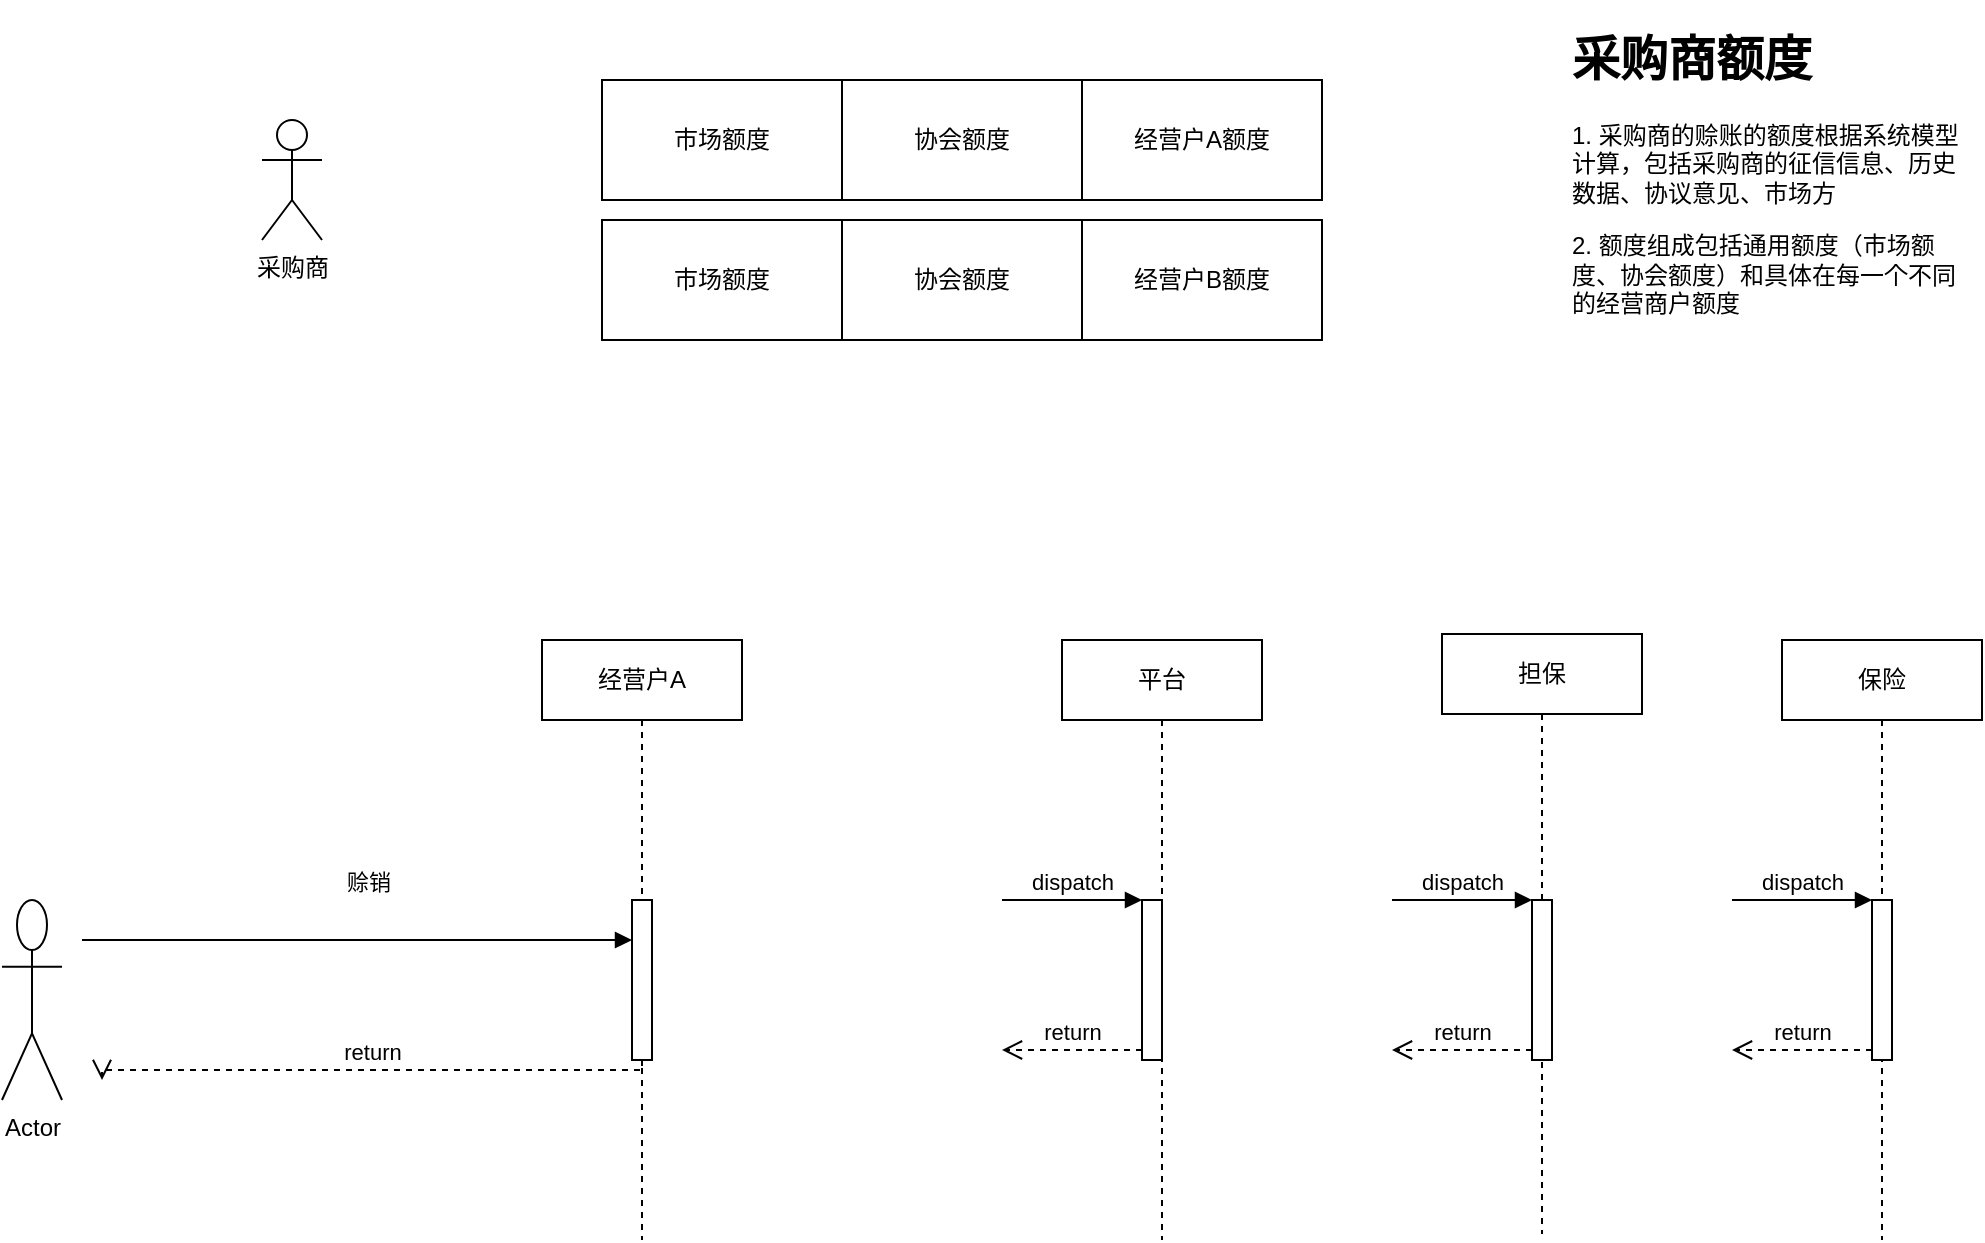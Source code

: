<mxfile version="21.6.5" type="github">
  <diagram name="第 1 页" id="8Q-OXCiBgAJ2egQZSu1Y">
    <mxGraphModel dx="1242" dy="786" grid="1" gridSize="10" guides="1" tooltips="1" connect="1" arrows="1" fold="1" page="1" pageScale="1" pageWidth="1169" pageHeight="1654" math="0" shadow="0">
      <root>
        <mxCell id="0" />
        <mxCell id="1" parent="0" />
        <mxCell id="DAT1oMZty0G-vi-sSZ33-2" value="市场额度" style="rounded=0;whiteSpace=wrap;html=1;" vertex="1" parent="1">
          <mxGeometry x="420" y="250" width="120" height="60" as="geometry" />
        </mxCell>
        <mxCell id="DAT1oMZty0G-vi-sSZ33-3" value="协会额度" style="rounded=0;whiteSpace=wrap;html=1;" vertex="1" parent="1">
          <mxGeometry x="540" y="250" width="120" height="60" as="geometry" />
        </mxCell>
        <mxCell id="DAT1oMZty0G-vi-sSZ33-4" value="经营户A额度" style="rounded=0;whiteSpace=wrap;html=1;" vertex="1" parent="1">
          <mxGeometry x="660" y="250" width="120" height="60" as="geometry" />
        </mxCell>
        <mxCell id="DAT1oMZty0G-vi-sSZ33-5" value="采购商" style="shape=umlActor;verticalLabelPosition=bottom;verticalAlign=top;html=1;outlineConnect=0;" vertex="1" parent="1">
          <mxGeometry x="250" y="270" width="30" height="60" as="geometry" />
        </mxCell>
        <mxCell id="DAT1oMZty0G-vi-sSZ33-7" value="&lt;h1&gt;采购商额度&lt;/h1&gt;&lt;p&gt;1. 采购商的赊账的额度根据系统模型计算，包括采购商的征信信息、历史数据、协议意见、市场方&lt;/p&gt;&lt;p&gt;2. 额度组成包括通用额度（市场额度、协会额度）和具体在每一个不同的经营商户额度&lt;/p&gt;&lt;p&gt;&lt;br&gt;&lt;/p&gt;" style="text;html=1;strokeColor=none;fillColor=none;spacing=5;spacingTop=-20;whiteSpace=wrap;overflow=hidden;rounded=0;" vertex="1" parent="1">
          <mxGeometry x="900" y="220" width="210" height="180" as="geometry" />
        </mxCell>
        <mxCell id="DAT1oMZty0G-vi-sSZ33-8" value="市场额度" style="rounded=0;whiteSpace=wrap;html=1;" vertex="1" parent="1">
          <mxGeometry x="420" y="320" width="120" height="60" as="geometry" />
        </mxCell>
        <mxCell id="DAT1oMZty0G-vi-sSZ33-9" value="协会额度" style="rounded=0;whiteSpace=wrap;html=1;" vertex="1" parent="1">
          <mxGeometry x="540" y="320" width="120" height="60" as="geometry" />
        </mxCell>
        <mxCell id="DAT1oMZty0G-vi-sSZ33-10" value="经营户B额度" style="rounded=0;whiteSpace=wrap;html=1;" vertex="1" parent="1">
          <mxGeometry x="660" y="320" width="120" height="60" as="geometry" />
        </mxCell>
        <mxCell id="DAT1oMZty0G-vi-sSZ33-12" value="Actor" style="shape=umlActor;verticalLabelPosition=bottom;verticalAlign=top;html=1;outlineConnect=0;" vertex="1" parent="1">
          <mxGeometry x="120" y="660" width="30" height="100" as="geometry" />
        </mxCell>
        <mxCell id="DAT1oMZty0G-vi-sSZ33-16" value="经营户A" style="shape=umlLifeline;perimeter=lifelinePerimeter;whiteSpace=wrap;html=1;container=1;dropTarget=0;collapsible=0;recursiveResize=0;outlineConnect=0;portConstraint=eastwest;newEdgeStyle={&quot;edgeStyle&quot;:&quot;elbowEdgeStyle&quot;,&quot;elbow&quot;:&quot;vertical&quot;,&quot;curved&quot;:0,&quot;rounded&quot;:0};" vertex="1" parent="1">
          <mxGeometry x="390" y="530" width="100" height="300" as="geometry" />
        </mxCell>
        <mxCell id="DAT1oMZty0G-vi-sSZ33-24" value="" style="html=1;points=[];perimeter=orthogonalPerimeter;outlineConnect=0;targetShapes=umlLifeline;portConstraint=eastwest;newEdgeStyle={&quot;edgeStyle&quot;:&quot;elbowEdgeStyle&quot;,&quot;elbow&quot;:&quot;vertical&quot;,&quot;curved&quot;:0,&quot;rounded&quot;:0};" vertex="1" parent="DAT1oMZty0G-vi-sSZ33-16">
          <mxGeometry x="45" y="130" width="10" height="80" as="geometry" />
        </mxCell>
        <mxCell id="DAT1oMZty0G-vi-sSZ33-25" value="赊销" style="html=1;verticalAlign=bottom;endArrow=block;edgeStyle=elbowEdgeStyle;elbow=vertical;curved=0;rounded=0;" edge="1" parent="1">
          <mxGeometry x="0.028" y="20" relative="1" as="geometry">
            <mxPoint x="160" y="680" as="sourcePoint" />
            <mxPoint x="435" y="679.5" as="targetPoint" />
            <mxPoint x="1" as="offset" />
          </mxGeometry>
        </mxCell>
        <mxCell id="DAT1oMZty0G-vi-sSZ33-26" value="return" style="html=1;verticalAlign=bottom;endArrow=open;dashed=1;endSize=8;edgeStyle=elbowEdgeStyle;elbow=vertical;curved=0;rounded=0;" edge="1" source="DAT1oMZty0G-vi-sSZ33-24" parent="1">
          <mxGeometry relative="1" as="geometry">
            <mxPoint x="170" y="750" as="targetPoint" />
          </mxGeometry>
        </mxCell>
        <mxCell id="DAT1oMZty0G-vi-sSZ33-27" value="平台" style="shape=umlLifeline;perimeter=lifelinePerimeter;whiteSpace=wrap;html=1;container=1;dropTarget=0;collapsible=0;recursiveResize=0;outlineConnect=0;portConstraint=eastwest;newEdgeStyle={&quot;edgeStyle&quot;:&quot;elbowEdgeStyle&quot;,&quot;elbow&quot;:&quot;vertical&quot;,&quot;curved&quot;:0,&quot;rounded&quot;:0};" vertex="1" parent="1">
          <mxGeometry x="650" y="530" width="100" height="300" as="geometry" />
        </mxCell>
        <mxCell id="DAT1oMZty0G-vi-sSZ33-30" value="" style="html=1;points=[];perimeter=orthogonalPerimeter;outlineConnect=0;targetShapes=umlLifeline;portConstraint=eastwest;newEdgeStyle={&quot;edgeStyle&quot;:&quot;elbowEdgeStyle&quot;,&quot;elbow&quot;:&quot;vertical&quot;,&quot;curved&quot;:0,&quot;rounded&quot;:0};" vertex="1" parent="DAT1oMZty0G-vi-sSZ33-27">
          <mxGeometry x="40" y="130" width="10" height="80" as="geometry" />
        </mxCell>
        <mxCell id="DAT1oMZty0G-vi-sSZ33-31" value="dispatch" style="html=1;verticalAlign=bottom;endArrow=block;edgeStyle=elbowEdgeStyle;elbow=vertical;curved=0;rounded=0;" edge="1" target="DAT1oMZty0G-vi-sSZ33-30" parent="DAT1oMZty0G-vi-sSZ33-27">
          <mxGeometry relative="1" as="geometry">
            <mxPoint x="-30" y="130" as="sourcePoint" />
          </mxGeometry>
        </mxCell>
        <mxCell id="DAT1oMZty0G-vi-sSZ33-32" value="return" style="html=1;verticalAlign=bottom;endArrow=open;dashed=1;endSize=8;edgeStyle=elbowEdgeStyle;elbow=vertical;curved=0;rounded=0;" edge="1" source="DAT1oMZty0G-vi-sSZ33-30" parent="DAT1oMZty0G-vi-sSZ33-27">
          <mxGeometry relative="1" as="geometry">
            <mxPoint x="-30" y="205" as="targetPoint" />
          </mxGeometry>
        </mxCell>
        <mxCell id="DAT1oMZty0G-vi-sSZ33-28" value="担保" style="shape=umlLifeline;perimeter=lifelinePerimeter;whiteSpace=wrap;html=1;container=1;dropTarget=0;collapsible=0;recursiveResize=0;outlineConnect=0;portConstraint=eastwest;newEdgeStyle={&quot;edgeStyle&quot;:&quot;elbowEdgeStyle&quot;,&quot;elbow&quot;:&quot;vertical&quot;,&quot;curved&quot;:0,&quot;rounded&quot;:0};" vertex="1" parent="1">
          <mxGeometry x="840" y="527" width="100" height="300" as="geometry" />
        </mxCell>
        <mxCell id="DAT1oMZty0G-vi-sSZ33-33" value="" style="html=1;points=[];perimeter=orthogonalPerimeter;outlineConnect=0;targetShapes=umlLifeline;portConstraint=eastwest;newEdgeStyle={&quot;edgeStyle&quot;:&quot;elbowEdgeStyle&quot;,&quot;elbow&quot;:&quot;vertical&quot;,&quot;curved&quot;:0,&quot;rounded&quot;:0};" vertex="1" parent="DAT1oMZty0G-vi-sSZ33-28">
          <mxGeometry x="45" y="133" width="10" height="80" as="geometry" />
        </mxCell>
        <mxCell id="DAT1oMZty0G-vi-sSZ33-34" value="dispatch" style="html=1;verticalAlign=bottom;endArrow=block;edgeStyle=elbowEdgeStyle;elbow=vertical;curved=0;rounded=0;" edge="1" target="DAT1oMZty0G-vi-sSZ33-33" parent="DAT1oMZty0G-vi-sSZ33-28">
          <mxGeometry relative="1" as="geometry">
            <mxPoint x="-25" y="133" as="sourcePoint" />
          </mxGeometry>
        </mxCell>
        <mxCell id="DAT1oMZty0G-vi-sSZ33-35" value="return" style="html=1;verticalAlign=bottom;endArrow=open;dashed=1;endSize=8;edgeStyle=elbowEdgeStyle;elbow=vertical;curved=0;rounded=0;" edge="1" source="DAT1oMZty0G-vi-sSZ33-33" parent="DAT1oMZty0G-vi-sSZ33-28">
          <mxGeometry relative="1" as="geometry">
            <mxPoint x="-25" y="208" as="targetPoint" />
          </mxGeometry>
        </mxCell>
        <mxCell id="DAT1oMZty0G-vi-sSZ33-29" value="保险&lt;br&gt;" style="shape=umlLifeline;perimeter=lifelinePerimeter;whiteSpace=wrap;html=1;container=1;dropTarget=0;collapsible=0;recursiveResize=0;outlineConnect=0;portConstraint=eastwest;newEdgeStyle={&quot;edgeStyle&quot;:&quot;elbowEdgeStyle&quot;,&quot;elbow&quot;:&quot;vertical&quot;,&quot;curved&quot;:0,&quot;rounded&quot;:0};" vertex="1" parent="1">
          <mxGeometry x="1010" y="530" width="100" height="300" as="geometry" />
        </mxCell>
        <mxCell id="DAT1oMZty0G-vi-sSZ33-36" value="" style="html=1;points=[];perimeter=orthogonalPerimeter;outlineConnect=0;targetShapes=umlLifeline;portConstraint=eastwest;newEdgeStyle={&quot;edgeStyle&quot;:&quot;elbowEdgeStyle&quot;,&quot;elbow&quot;:&quot;vertical&quot;,&quot;curved&quot;:0,&quot;rounded&quot;:0};" vertex="1" parent="DAT1oMZty0G-vi-sSZ33-29">
          <mxGeometry x="45" y="130" width="10" height="80" as="geometry" />
        </mxCell>
        <mxCell id="DAT1oMZty0G-vi-sSZ33-37" value="dispatch" style="html=1;verticalAlign=bottom;endArrow=block;edgeStyle=elbowEdgeStyle;elbow=vertical;curved=0;rounded=0;" edge="1" target="DAT1oMZty0G-vi-sSZ33-36" parent="DAT1oMZty0G-vi-sSZ33-29">
          <mxGeometry relative="1" as="geometry">
            <mxPoint x="-25" y="130" as="sourcePoint" />
          </mxGeometry>
        </mxCell>
        <mxCell id="DAT1oMZty0G-vi-sSZ33-38" value="return" style="html=1;verticalAlign=bottom;endArrow=open;dashed=1;endSize=8;edgeStyle=elbowEdgeStyle;elbow=vertical;curved=0;rounded=0;" edge="1" source="DAT1oMZty0G-vi-sSZ33-36" parent="DAT1oMZty0G-vi-sSZ33-29">
          <mxGeometry relative="1" as="geometry">
            <mxPoint x="-25" y="205" as="targetPoint" />
          </mxGeometry>
        </mxCell>
      </root>
    </mxGraphModel>
  </diagram>
</mxfile>
